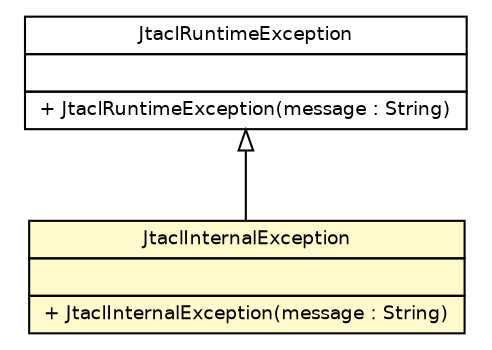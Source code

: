 #!/usr/local/bin/dot
#
# Class diagram 
# Generated by UmlGraph version 4.6 (http://www.spinellis.gr/sw/umlgraph)
#

digraph G {
	edge [fontname="Helvetica",fontsize=10,labelfontname="Helvetica",labelfontsize=10];
	node [fontname="Helvetica",fontsize=10,shape=plaintext];
	// fr.univrennes1.cri.jtacl.core.exceptions.JtaclInternalException
	c5349 [label=<<table border="0" cellborder="1" cellspacing="0" cellpadding="2" port="p" bgcolor="lemonChiffon" href="./JtaclInternalException.html">
		<tr><td><table border="0" cellspacing="0" cellpadding="1">
			<tr><td> JtaclInternalException </td></tr>
		</table></td></tr>
		<tr><td><table border="0" cellspacing="0" cellpadding="1">
			<tr><td align="left">  </td></tr>
		</table></td></tr>
		<tr><td><table border="0" cellspacing="0" cellpadding="1">
			<tr><td align="left"> + JtaclInternalException(message : String) </td></tr>
		</table></td></tr>
		</table>>, fontname="Helvetica", fontcolor="black", fontsize=9.0];
	// fr.univrennes1.cri.jtacl.core.exceptions.JtaclRuntimeException
	c5350 [label=<<table border="0" cellborder="1" cellspacing="0" cellpadding="2" port="p" href="./JtaclRuntimeException.html">
		<tr><td><table border="0" cellspacing="0" cellpadding="1">
			<tr><td> JtaclRuntimeException </td></tr>
		</table></td></tr>
		<tr><td><table border="0" cellspacing="0" cellpadding="1">
			<tr><td align="left">  </td></tr>
		</table></td></tr>
		<tr><td><table border="0" cellspacing="0" cellpadding="1">
			<tr><td align="left"> + JtaclRuntimeException(message : String) </td></tr>
		</table></td></tr>
		</table>>, fontname="Helvetica", fontcolor="black", fontsize=9.0];
	//fr.univrennes1.cri.jtacl.core.exceptions.JtaclInternalException extends fr.univrennes1.cri.jtacl.core.exceptions.JtaclRuntimeException
	c5350:p -> c5349:p [dir=back,arrowtail=empty];
}

